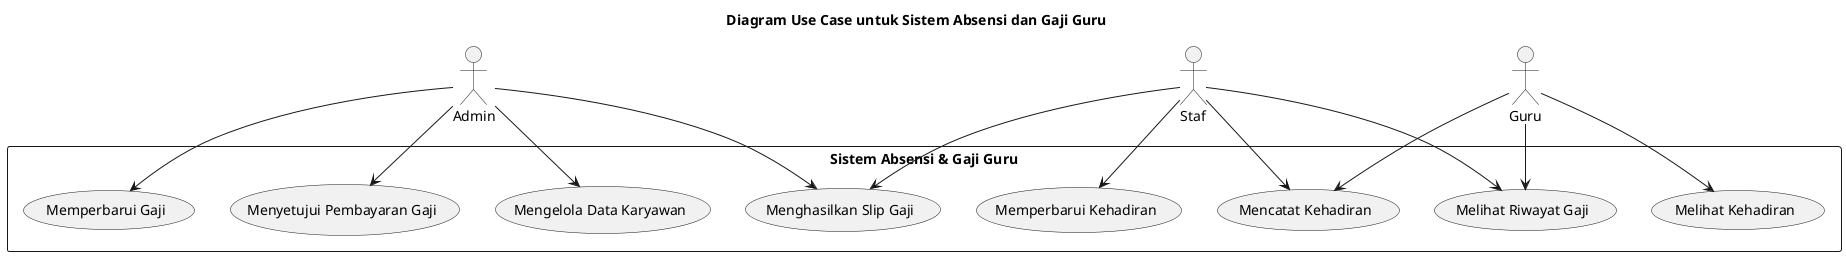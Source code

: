 @startuml UC_AbsensiGajiGuru
title Diagram Use Case untuk Sistem Absensi dan Gaji Guru

actor "Admin" as admin
actor "Staf" as staf
actor "Guru" as guru

rectangle "Sistem Absensi & Gaji Guru" {
    usecase "Mencatat Kehadiran" as UC_MencatatKehadiran
    usecase "Menghasilkan Slip Gaji" as UC_MenghasilkanSlipGaji
    usecase "Melihat Kehadiran" as UC_MelihatKehadiran
    usecase "Melihat Riwayat Gaji" as UC_MelihatRiwayatGaji
    usecase "Mengelola Data Karyawan" as UC_MengelolaDataKaryawan
    usecase "Menyetujui Pembayaran Gaji" as UC_MenyetujuiPembayaranGaji
    usecase "Memperbarui Kehadiran" as UC_MemperbaruiKehadiran
    usecase "Memperbarui Gaji" as UC_MemperbaruiGaji

    guru --> UC_MencatatKehadiran
    guru --> UC_MelihatKehadiran
    guru --> UC_MelihatRiwayatGaji

    staf --> UC_MencatatKehadiran
    staf --> UC_MemperbaruiKehadiran
    staf --> UC_MenghasilkanSlipGaji
    staf --> UC_MelihatRiwayatGaji

    admin --> UC_MengelolaDataKaryawan
    admin --> UC_MenyetujuiPembayaranGaji
    admin --> UC_MemperbaruiGaji
    admin --> UC_MenghasilkanSlipGaji
}

@enduml
